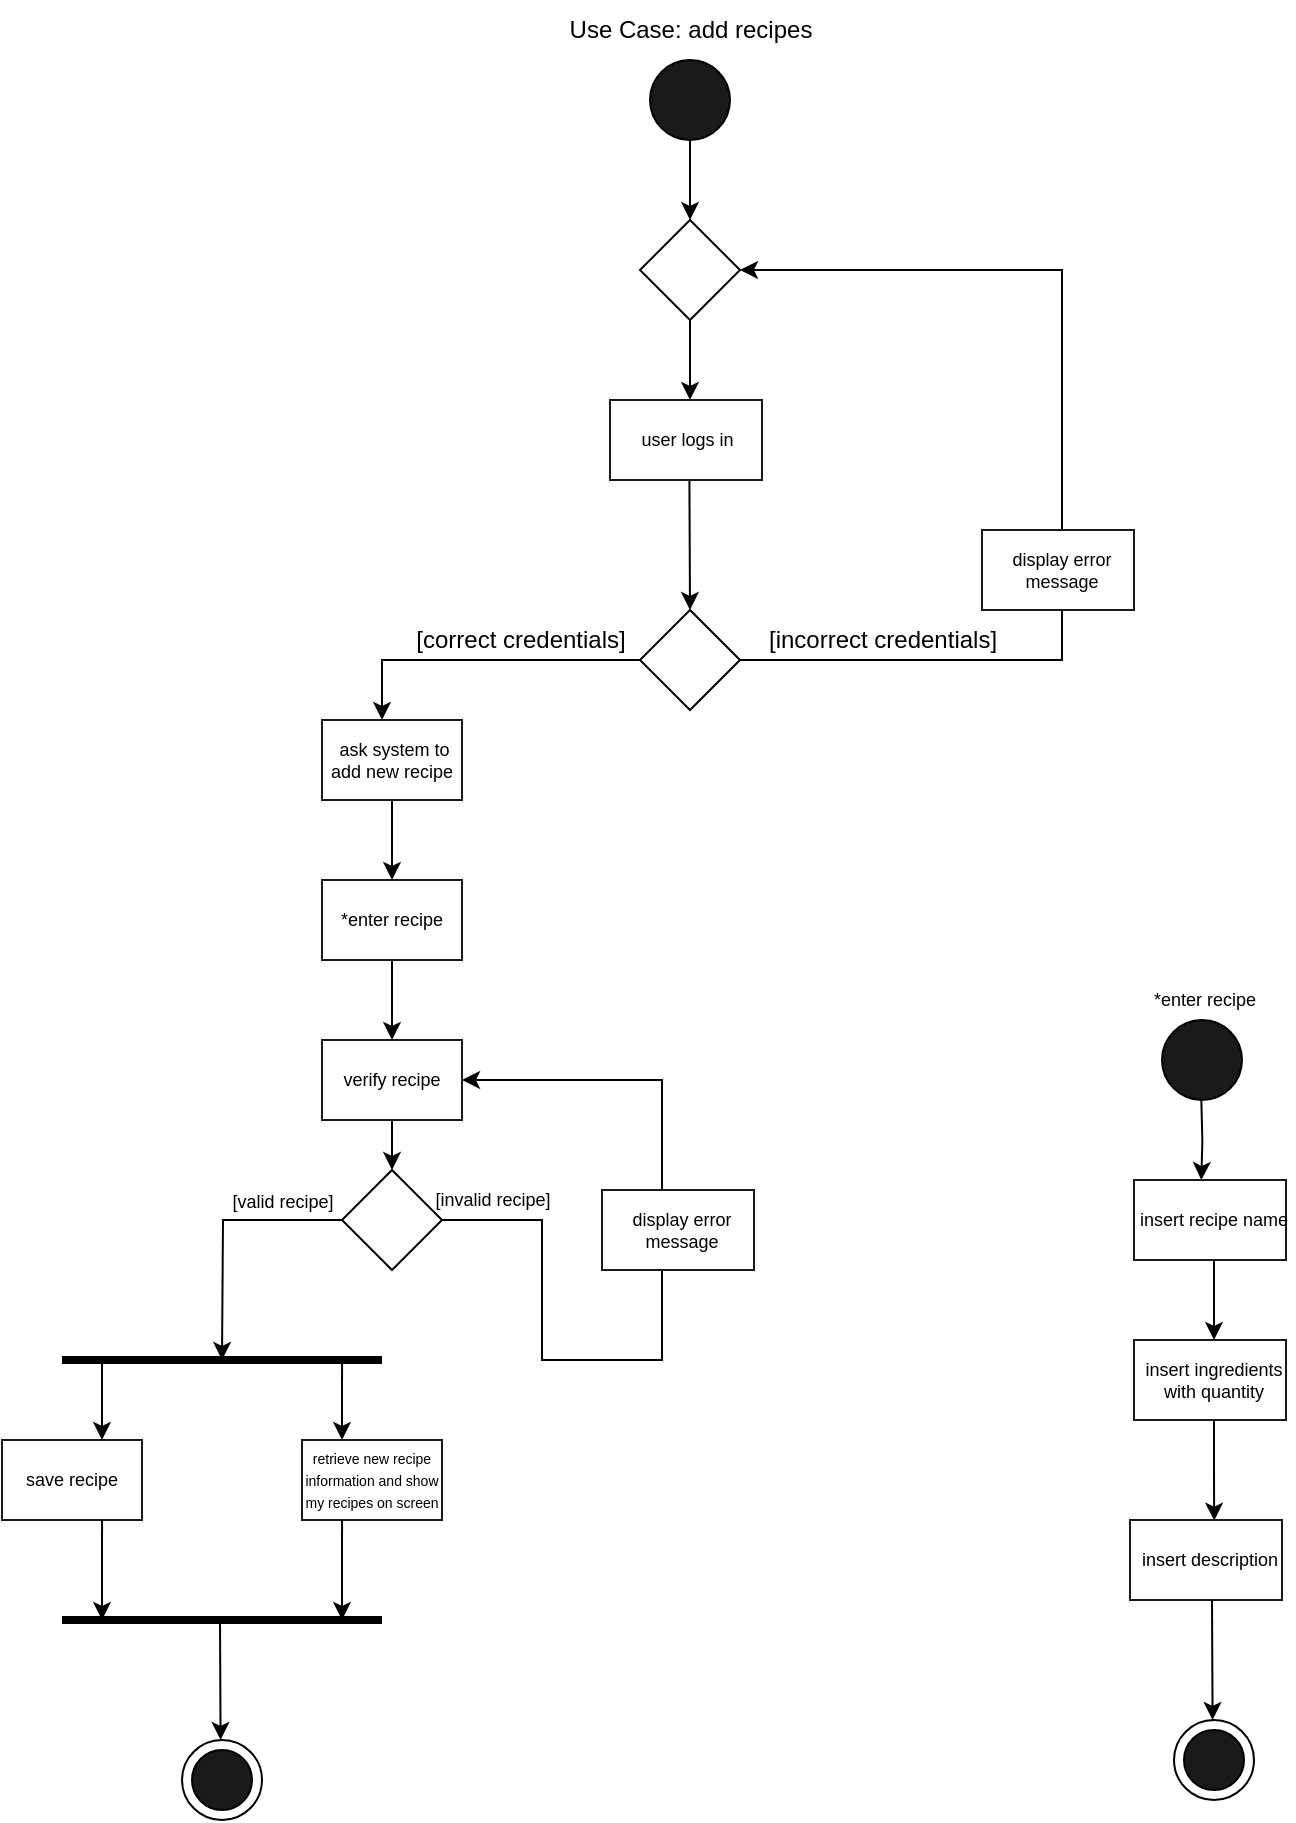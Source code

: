 <mxfile version="21.2.8" type="device">
  <diagram id="-bSgkTpMWi6MPmN9Afmh" name="Pagina-1">
    <mxGraphModel dx="807" dy="457" grid="1" gridSize="10" guides="1" tooltips="1" connect="1" arrows="1" fold="1" page="1" pageScale="1" pageWidth="827" pageHeight="1169" math="0" shadow="0">
      <root>
        <mxCell id="0" />
        <mxCell id="1" parent="0" />
        <mxCell id="62xOWvLGI5wn2MmwQ-Y3-9" style="edgeStyle=orthogonalEdgeStyle;rounded=0;orthogonalLoop=1;jettySize=auto;html=1;exitX=0.5;exitY=1;exitDx=0;exitDy=0;entryX=0.5;entryY=0;entryDx=0;entryDy=0;" parent="1" source="RYsrsAyEsL14hpYfB4Pu-1" target="62xOWvLGI5wn2MmwQ-Y3-8" edge="1">
          <mxGeometry relative="1" as="geometry" />
        </mxCell>
        <mxCell id="RYsrsAyEsL14hpYfB4Pu-1" value="" style="ellipse;whiteSpace=wrap;html=1;aspect=fixed;fillColor=#1A1A1A;" parent="1" vertex="1">
          <mxGeometry x="334" y="30" width="40" height="40" as="geometry" />
        </mxCell>
        <mxCell id="RYsrsAyEsL14hpYfB4Pu-4" value="" style="endArrow=classic;html=1;rounded=0;fontSize=9;exitX=0.5;exitY=1;exitDx=0;exitDy=0;" parent="1" edge="1">
          <mxGeometry width="50" height="50" relative="1" as="geometry">
            <mxPoint x="354" y="160" as="sourcePoint" />
            <mxPoint x="354" y="200" as="targetPoint" />
          </mxGeometry>
        </mxCell>
        <mxCell id="RYsrsAyEsL14hpYfB4Pu-5" value="" style="rounded=0;whiteSpace=wrap;html=1;fontSize=9;fillColor=#FFFFFF;strokeColor=#1A1A1A;" parent="1" vertex="1">
          <mxGeometry x="314" y="200" width="76" height="40" as="geometry" />
        </mxCell>
        <mxCell id="RYsrsAyEsL14hpYfB4Pu-6" value="user logs in&amp;nbsp;" style="text;html=1;strokeColor=none;fillColor=none;align=center;verticalAlign=middle;whiteSpace=wrap;rounded=0;fontSize=9;" parent="1" vertex="1">
          <mxGeometry x="314" y="200" width="80" height="40" as="geometry" />
        </mxCell>
        <mxCell id="RYsrsAyEsL14hpYfB4Pu-9" value="" style="endArrow=classic;html=1;rounded=0;fontSize=9;exitX=0.5;exitY=1;exitDx=0;exitDy=0;entryX=0.5;entryY=0;entryDx=0;entryDy=0;" parent="1" target="62xOWvLGI5wn2MmwQ-Y3-2" edge="1">
          <mxGeometry width="50" height="50" relative="1" as="geometry">
            <mxPoint x="353.71" y="240" as="sourcePoint" />
            <mxPoint x="354" y="300" as="targetPoint" />
          </mxGeometry>
        </mxCell>
        <mxCell id="KVwFOPRxgbOgQQLn7fkw-41" value="" style="endArrow=classic;html=1;rounded=0;fontSize=9;exitX=0.5;exitY=1;exitDx=0;exitDy=0;entryX=0.5;entryY=0;entryDx=0;entryDy=0;" parent="1" edge="1">
          <mxGeometry width="50" height="50" relative="1" as="geometry">
            <mxPoint x="119.0" y="810" as="sourcePoint" />
            <mxPoint x="119.29" y="870" as="targetPoint" />
          </mxGeometry>
        </mxCell>
        <mxCell id="KVwFOPRxgbOgQQLn7fkw-42" value="" style="ellipse;whiteSpace=wrap;html=1;aspect=fixed;fillColor=#1A1A1A;" parent="1" vertex="1">
          <mxGeometry x="105" y="875" width="30" height="30" as="geometry" />
        </mxCell>
        <mxCell id="KVwFOPRxgbOgQQLn7fkw-43" value="" style="ellipse;whiteSpace=wrap;html=1;aspect=fixed;fillColor=none;" parent="1" vertex="1">
          <mxGeometry x="100" y="870" width="40" height="40" as="geometry" />
        </mxCell>
        <mxCell id="62xOWvLGI5wn2MmwQ-Y3-1" value="Use Case: add recipes" style="text;html=1;align=center;verticalAlign=middle;resizable=0;points=[];autosize=1;strokeColor=none;fillColor=none;" parent="1" vertex="1">
          <mxGeometry x="284" width="140" height="30" as="geometry" />
        </mxCell>
        <mxCell id="62xOWvLGI5wn2MmwQ-Y3-3" style="edgeStyle=orthogonalEdgeStyle;rounded=0;orthogonalLoop=1;jettySize=auto;html=1;exitX=1;exitY=0.5;exitDx=0;exitDy=0;entryX=1;entryY=0.5;entryDx=0;entryDy=0;" parent="1" source="62xOWvLGI5wn2MmwQ-Y3-2" target="62xOWvLGI5wn2MmwQ-Y3-8" edge="1">
          <mxGeometry relative="1" as="geometry">
            <mxPoint x="560" y="450" as="targetPoint" />
            <Array as="points">
              <mxPoint x="540" y="330" />
              <mxPoint x="540" y="135" />
            </Array>
          </mxGeometry>
        </mxCell>
        <mxCell id="62xOWvLGI5wn2MmwQ-Y3-4" style="edgeStyle=orthogonalEdgeStyle;rounded=0;orthogonalLoop=1;jettySize=auto;html=1;exitX=0;exitY=0.5;exitDx=0;exitDy=0;" parent="1" source="62xOWvLGI5wn2MmwQ-Y3-2" target="62xOWvLGI5wn2MmwQ-Y3-19" edge="1">
          <mxGeometry relative="1" as="geometry">
            <mxPoint x="160" y="390" as="targetPoint" />
            <Array as="points">
              <mxPoint x="200" y="330" />
            </Array>
          </mxGeometry>
        </mxCell>
        <mxCell id="62xOWvLGI5wn2MmwQ-Y3-2" value="" style="rhombus;whiteSpace=wrap;html=1;" parent="1" vertex="1">
          <mxGeometry x="329" y="305" width="50" height="50" as="geometry" />
        </mxCell>
        <mxCell id="62xOWvLGI5wn2MmwQ-Y3-5" value="[correct credentials]" style="text;html=1;align=center;verticalAlign=middle;resizable=0;points=[];autosize=1;strokeColor=none;fillColor=none;" parent="1" vertex="1">
          <mxGeometry x="204" y="305" width="130" height="30" as="geometry" />
        </mxCell>
        <mxCell id="62xOWvLGI5wn2MmwQ-Y3-6" value="[incorrect credentials]" style="text;html=1;align=center;verticalAlign=middle;resizable=0;points=[];autosize=1;strokeColor=none;fillColor=none;" parent="1" vertex="1">
          <mxGeometry x="380" y="305" width="140" height="30" as="geometry" />
        </mxCell>
        <mxCell id="62xOWvLGI5wn2MmwQ-Y3-8" value="" style="rhombus;whiteSpace=wrap;html=1;" parent="1" vertex="1">
          <mxGeometry x="329" y="110" width="50" height="50" as="geometry" />
        </mxCell>
        <mxCell id="62xOWvLGI5wn2MmwQ-Y3-16" value="" style="rounded=0;whiteSpace=wrap;html=1;fontSize=9;fillColor=#FFFFFF;strokeColor=#1A1A1A;" parent="1" vertex="1">
          <mxGeometry x="500" y="265" width="76" height="40" as="geometry" />
        </mxCell>
        <mxCell id="62xOWvLGI5wn2MmwQ-Y3-17" value="display error message" style="text;html=1;strokeColor=none;fillColor=none;align=center;verticalAlign=middle;whiteSpace=wrap;rounded=0;fontSize=9;" parent="1" vertex="1">
          <mxGeometry x="500" y="265" width="80" height="40" as="geometry" />
        </mxCell>
        <mxCell id="62xOWvLGI5wn2MmwQ-Y3-18" value="" style="rounded=0;whiteSpace=wrap;html=1;fontSize=9;fillColor=#FFFFFF;strokeColor=#1A1A1A;" parent="1" vertex="1">
          <mxGeometry x="170" y="360" width="70" height="40" as="geometry" />
        </mxCell>
        <mxCell id="62xOWvLGI5wn2MmwQ-Y3-20" style="edgeStyle=orthogonalEdgeStyle;rounded=0;orthogonalLoop=1;jettySize=auto;html=1;exitX=0.5;exitY=1;exitDx=0;exitDy=0;" parent="1" source="62xOWvLGI5wn2MmwQ-Y3-19" edge="1">
          <mxGeometry relative="1" as="geometry">
            <mxPoint x="205" y="440" as="targetPoint" />
          </mxGeometry>
        </mxCell>
        <mxCell id="62xOWvLGI5wn2MmwQ-Y3-19" value="&amp;nbsp;ask system to add new recipe" style="text;html=1;strokeColor=none;fillColor=none;align=center;verticalAlign=middle;whiteSpace=wrap;rounded=0;fontSize=9;" parent="1" vertex="1">
          <mxGeometry x="170" y="360" width="70" height="40" as="geometry" />
        </mxCell>
        <mxCell id="62xOWvLGI5wn2MmwQ-Y3-21" value="" style="rounded=0;whiteSpace=wrap;html=1;fontSize=9;fillColor=#FFFFFF;strokeColor=#1A1A1A;" parent="1" vertex="1">
          <mxGeometry x="170" y="440" width="70" height="40" as="geometry" />
        </mxCell>
        <mxCell id="62xOWvLGI5wn2MmwQ-Y3-27" style="edgeStyle=orthogonalEdgeStyle;rounded=0;orthogonalLoop=1;jettySize=auto;html=1;" parent="1" source="62xOWvLGI5wn2MmwQ-Y3-22" target="62xOWvLGI5wn2MmwQ-Y3-26" edge="1">
          <mxGeometry relative="1" as="geometry" />
        </mxCell>
        <mxCell id="62xOWvLGI5wn2MmwQ-Y3-22" value="*enter recipe" style="text;html=1;strokeColor=none;fillColor=none;align=center;verticalAlign=middle;whiteSpace=wrap;rounded=0;fontSize=9;" parent="1" vertex="1">
          <mxGeometry x="170" y="440" width="70" height="40" as="geometry" />
        </mxCell>
        <mxCell id="62xOWvLGI5wn2MmwQ-Y3-25" value="" style="rounded=0;whiteSpace=wrap;html=1;fontSize=9;fillColor=#FFFFFF;strokeColor=#1A1A1A;" parent="1" vertex="1">
          <mxGeometry x="170" y="520" width="70" height="40" as="geometry" />
        </mxCell>
        <mxCell id="62xOWvLGI5wn2MmwQ-Y3-29" style="edgeStyle=orthogonalEdgeStyle;rounded=0;orthogonalLoop=1;jettySize=auto;html=1;exitX=0.5;exitY=1;exitDx=0;exitDy=0;entryX=0.5;entryY=0;entryDx=0;entryDy=0;" parent="1" source="62xOWvLGI5wn2MmwQ-Y3-26" target="62xOWvLGI5wn2MmwQ-Y3-28" edge="1">
          <mxGeometry relative="1" as="geometry" />
        </mxCell>
        <mxCell id="62xOWvLGI5wn2MmwQ-Y3-26" value="verify recipe" style="text;html=1;strokeColor=none;fillColor=none;align=center;verticalAlign=middle;whiteSpace=wrap;rounded=0;fontSize=9;" parent="1" vertex="1">
          <mxGeometry x="170" y="520" width="70" height="40" as="geometry" />
        </mxCell>
        <mxCell id="62xOWvLGI5wn2MmwQ-Y3-30" style="edgeStyle=orthogonalEdgeStyle;rounded=0;orthogonalLoop=1;jettySize=auto;html=1;exitX=1;exitY=0.5;exitDx=0;exitDy=0;entryX=1;entryY=0.5;entryDx=0;entryDy=0;" parent="1" source="62xOWvLGI5wn2MmwQ-Y3-28" target="62xOWvLGI5wn2MmwQ-Y3-26" edge="1">
          <mxGeometry relative="1" as="geometry">
            <mxPoint x="280" y="680" as="targetPoint" />
            <Array as="points">
              <mxPoint x="280" y="610" />
              <mxPoint x="280" y="680" />
              <mxPoint x="340" y="680" />
              <mxPoint x="340" y="540" />
            </Array>
          </mxGeometry>
        </mxCell>
        <mxCell id="62xOWvLGI5wn2MmwQ-Y3-31" style="edgeStyle=orthogonalEdgeStyle;rounded=0;orthogonalLoop=1;jettySize=auto;html=1;exitX=0;exitY=0.5;exitDx=0;exitDy=0;" parent="1" source="62xOWvLGI5wn2MmwQ-Y3-28" edge="1">
          <mxGeometry relative="1" as="geometry">
            <mxPoint x="120" y="680" as="targetPoint" />
          </mxGeometry>
        </mxCell>
        <mxCell id="62xOWvLGI5wn2MmwQ-Y3-28" value="" style="rhombus;whiteSpace=wrap;html=1;" parent="1" vertex="1">
          <mxGeometry x="180" y="585" width="50" height="50" as="geometry" />
        </mxCell>
        <mxCell id="62xOWvLGI5wn2MmwQ-Y3-32" value="&lt;font style=&quot;font-size: 9px;&quot;&gt;[valid recipe]&lt;/font&gt;" style="text;html=1;align=center;verticalAlign=middle;resizable=0;points=[];autosize=1;strokeColor=none;fillColor=none;" parent="1" vertex="1">
          <mxGeometry x="115" y="585" width="70" height="30" as="geometry" />
        </mxCell>
        <mxCell id="62xOWvLGI5wn2MmwQ-Y3-33" value="[invalid recipe]" style="text;html=1;align=center;verticalAlign=middle;resizable=0;points=[];autosize=1;strokeColor=none;fillColor=none;fontSize=9;" parent="1" vertex="1">
          <mxGeometry x="215" y="590" width="80" height="20" as="geometry" />
        </mxCell>
        <mxCell id="62xOWvLGI5wn2MmwQ-Y3-34" value="" style="rounded=0;whiteSpace=wrap;html=1;fontSize=9;fillColor=#FFFFFF;strokeColor=#1A1A1A;" parent="1" vertex="1">
          <mxGeometry x="10" y="720" width="70" height="40" as="geometry" />
        </mxCell>
        <mxCell id="62xOWvLGI5wn2MmwQ-Y3-35" value="save recipe" style="text;html=1;strokeColor=none;fillColor=none;align=center;verticalAlign=middle;whiteSpace=wrap;rounded=0;fontSize=9;" parent="1" vertex="1">
          <mxGeometry x="10" y="720" width="70" height="40" as="geometry" />
        </mxCell>
        <mxCell id="62xOWvLGI5wn2MmwQ-Y3-36" value="" style="rounded=0;whiteSpace=wrap;html=1;fontSize=9;fillColor=#FFFFFF;strokeColor=#1A1A1A;" parent="1" vertex="1">
          <mxGeometry x="310" y="595" width="76" height="40" as="geometry" />
        </mxCell>
        <mxCell id="62xOWvLGI5wn2MmwQ-Y3-37" value="display error message" style="text;html=1;strokeColor=none;fillColor=none;align=center;verticalAlign=middle;whiteSpace=wrap;rounded=0;fontSize=9;" parent="1" vertex="1">
          <mxGeometry x="310" y="595" width="80" height="40" as="geometry" />
        </mxCell>
        <mxCell id="62xOWvLGI5wn2MmwQ-Y3-38" value="" style="ellipse;whiteSpace=wrap;html=1;aspect=fixed;fillColor=#1A1A1A;" parent="1" vertex="1">
          <mxGeometry x="590" y="510" width="40" height="40" as="geometry" />
        </mxCell>
        <mxCell id="62xOWvLGI5wn2MmwQ-Y3-39" value="*enter recipe" style="text;html=1;align=center;verticalAlign=middle;resizable=0;points=[];autosize=1;strokeColor=none;fillColor=none;fontSize=9;" parent="1" vertex="1">
          <mxGeometry x="576" y="490" width="70" height="20" as="geometry" />
        </mxCell>
        <mxCell id="62xOWvLGI5wn2MmwQ-Y3-40" style="edgeStyle=orthogonalEdgeStyle;rounded=0;orthogonalLoop=1;jettySize=auto;html=1;exitX=0.5;exitY=1;exitDx=0;exitDy=0;entryX=0.5;entryY=0;entryDx=0;entryDy=0;" parent="1" edge="1">
          <mxGeometry relative="1" as="geometry">
            <mxPoint x="609.66" y="550" as="sourcePoint" />
            <mxPoint x="609.66" y="590" as="targetPoint" />
          </mxGeometry>
        </mxCell>
        <mxCell id="62xOWvLGI5wn2MmwQ-Y3-41" value="" style="rounded=0;whiteSpace=wrap;html=1;fontSize=9;fillColor=#FFFFFF;strokeColor=#1A1A1A;" parent="1" vertex="1">
          <mxGeometry x="576" y="590" width="76" height="40" as="geometry" />
        </mxCell>
        <mxCell id="62xOWvLGI5wn2MmwQ-Y3-46" style="edgeStyle=orthogonalEdgeStyle;rounded=0;orthogonalLoop=1;jettySize=auto;html=1;exitX=0.5;exitY=1;exitDx=0;exitDy=0;entryX=0.5;entryY=0;entryDx=0;entryDy=0;fontSize=9;" parent="1" source="62xOWvLGI5wn2MmwQ-Y3-42" target="62xOWvLGI5wn2MmwQ-Y3-44" edge="1">
          <mxGeometry relative="1" as="geometry" />
        </mxCell>
        <mxCell id="62xOWvLGI5wn2MmwQ-Y3-42" value="insert recipe name" style="text;html=1;strokeColor=none;fillColor=none;align=center;verticalAlign=middle;whiteSpace=wrap;rounded=0;fontSize=9;" parent="1" vertex="1">
          <mxGeometry x="576" y="590" width="80" height="40" as="geometry" />
        </mxCell>
        <mxCell id="62xOWvLGI5wn2MmwQ-Y3-43" value="" style="rounded=0;whiteSpace=wrap;html=1;fontSize=9;fillColor=#FFFFFF;strokeColor=#1A1A1A;" parent="1" vertex="1">
          <mxGeometry x="576" y="670" width="76" height="40" as="geometry" />
        </mxCell>
        <mxCell id="62xOWvLGI5wn2MmwQ-Y3-49" style="edgeStyle=orthogonalEdgeStyle;rounded=0;orthogonalLoop=1;jettySize=auto;html=1;exitX=0.5;exitY=1;exitDx=0;exitDy=0;entryX=0.526;entryY=0.008;entryDx=0;entryDy=0;entryPerimeter=0;fontSize=9;" parent="1" source="62xOWvLGI5wn2MmwQ-Y3-44" target="62xOWvLGI5wn2MmwQ-Y3-48" edge="1">
          <mxGeometry relative="1" as="geometry" />
        </mxCell>
        <mxCell id="62xOWvLGI5wn2MmwQ-Y3-44" value="insert ingredients with quantity" style="text;html=1;strokeColor=none;fillColor=none;align=center;verticalAlign=middle;whiteSpace=wrap;rounded=0;fontSize=9;" parent="1" vertex="1">
          <mxGeometry x="576" y="670" width="80" height="40" as="geometry" />
        </mxCell>
        <mxCell id="62xOWvLGI5wn2MmwQ-Y3-47" value="" style="rounded=0;whiteSpace=wrap;html=1;fontSize=9;fillColor=#FFFFFF;strokeColor=#1A1A1A;" parent="1" vertex="1">
          <mxGeometry x="574" y="760" width="76" height="40" as="geometry" />
        </mxCell>
        <mxCell id="62xOWvLGI5wn2MmwQ-Y3-48" value="insert description" style="text;html=1;strokeColor=none;fillColor=none;align=center;verticalAlign=middle;whiteSpace=wrap;rounded=0;fontSize=9;" parent="1" vertex="1">
          <mxGeometry x="574" y="760" width="80" height="40" as="geometry" />
        </mxCell>
        <mxCell id="62xOWvLGI5wn2MmwQ-Y3-50" value="" style="endArrow=none;html=1;rounded=0;fontSize=9;strokeWidth=4;" parent="1" edge="1">
          <mxGeometry width="50" height="50" relative="1" as="geometry">
            <mxPoint x="40" y="680" as="sourcePoint" />
            <mxPoint x="200" y="680" as="targetPoint" />
          </mxGeometry>
        </mxCell>
        <mxCell id="62xOWvLGI5wn2MmwQ-Y3-51" value="" style="rounded=0;whiteSpace=wrap;html=1;fontSize=9;fillColor=#FFFFFF;strokeColor=#1A1A1A;" parent="1" vertex="1">
          <mxGeometry x="160" y="720" width="70" height="40" as="geometry" />
        </mxCell>
        <mxCell id="62xOWvLGI5wn2MmwQ-Y3-52" value="&lt;font style=&quot;font-size: 7px;&quot;&gt;retrieve new recipe information and show my recipes on screen&lt;/font&gt;" style="text;html=1;strokeColor=none;fillColor=none;align=center;verticalAlign=middle;whiteSpace=wrap;rounded=0;fontSize=9;" parent="1" vertex="1">
          <mxGeometry x="160" y="720" width="70" height="40" as="geometry" />
        </mxCell>
        <mxCell id="62xOWvLGI5wn2MmwQ-Y3-53" value="" style="endArrow=classic;html=1;rounded=0;strokeWidth=1;fontSize=9;entryX=0.714;entryY=0;entryDx=0;entryDy=0;entryPerimeter=0;" parent="1" target="62xOWvLGI5wn2MmwQ-Y3-35" edge="1">
          <mxGeometry width="50" height="50" relative="1" as="geometry">
            <mxPoint x="60" y="680" as="sourcePoint" />
            <mxPoint x="400" y="670" as="targetPoint" />
          </mxGeometry>
        </mxCell>
        <mxCell id="62xOWvLGI5wn2MmwQ-Y3-54" value="" style="endArrow=classic;html=1;rounded=0;strokeWidth=1;fontSize=9;entryX=0.714;entryY=0;entryDx=0;entryDy=0;entryPerimeter=0;" parent="1" edge="1">
          <mxGeometry width="50" height="50" relative="1" as="geometry">
            <mxPoint x="180.02" y="680" as="sourcePoint" />
            <mxPoint x="180" y="720" as="targetPoint" />
          </mxGeometry>
        </mxCell>
        <mxCell id="62xOWvLGI5wn2MmwQ-Y3-55" value="" style="endArrow=none;html=1;rounded=0;fontSize=9;strokeWidth=4;" parent="1" edge="1">
          <mxGeometry width="50" height="50" relative="1" as="geometry">
            <mxPoint x="40" y="810" as="sourcePoint" />
            <mxPoint x="200" y="810" as="targetPoint" />
          </mxGeometry>
        </mxCell>
        <mxCell id="62xOWvLGI5wn2MmwQ-Y3-56" value="" style="endArrow=classic;html=1;rounded=0;strokeWidth=1;fontSize=9;" parent="1" edge="1">
          <mxGeometry width="50" height="50" relative="1" as="geometry">
            <mxPoint x="60.02" y="760" as="sourcePoint" />
            <mxPoint x="60" y="810" as="targetPoint" />
          </mxGeometry>
        </mxCell>
        <mxCell id="62xOWvLGI5wn2MmwQ-Y3-57" value="" style="endArrow=classic;html=1;rounded=0;strokeWidth=1;fontSize=9;" parent="1" edge="1">
          <mxGeometry width="50" height="50" relative="1" as="geometry">
            <mxPoint x="180.02" y="760" as="sourcePoint" />
            <mxPoint x="180" y="810" as="targetPoint" />
          </mxGeometry>
        </mxCell>
        <mxCell id="62xOWvLGI5wn2MmwQ-Y3-58" value="" style="endArrow=classic;html=1;rounded=0;fontSize=9;exitX=0.5;exitY=1;exitDx=0;exitDy=0;entryX=0.5;entryY=0;entryDx=0;entryDy=0;" parent="1" edge="1">
          <mxGeometry width="50" height="50" relative="1" as="geometry">
            <mxPoint x="615" y="800" as="sourcePoint" />
            <mxPoint x="615.29" y="860" as="targetPoint" />
          </mxGeometry>
        </mxCell>
        <mxCell id="62xOWvLGI5wn2MmwQ-Y3-59" value="" style="ellipse;whiteSpace=wrap;html=1;aspect=fixed;fillColor=#1A1A1A;" parent="1" vertex="1">
          <mxGeometry x="601" y="865" width="30" height="30" as="geometry" />
        </mxCell>
        <mxCell id="62xOWvLGI5wn2MmwQ-Y3-60" value="" style="ellipse;whiteSpace=wrap;html=1;aspect=fixed;fillColor=none;" parent="1" vertex="1">
          <mxGeometry x="596" y="860" width="40" height="40" as="geometry" />
        </mxCell>
      </root>
    </mxGraphModel>
  </diagram>
</mxfile>

